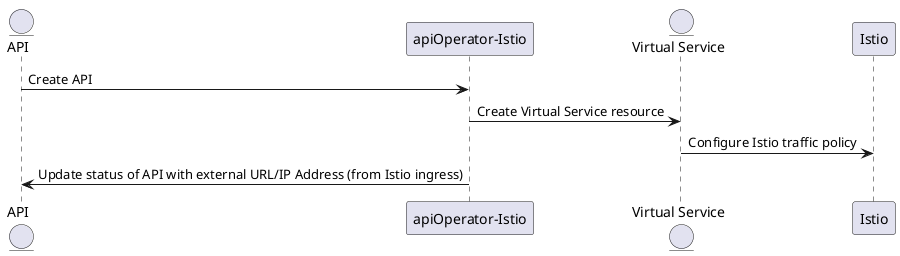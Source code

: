     @startuml

entity API
participant "apiOperator-Istio"
entity "Virtual Service"
participant Istio

API-> "apiOperator-Istio": Create API
"apiOperator-Istio" -> "Virtual Service": Create Virtual Service resource
"Virtual Service"-> Istio: Configure Istio traffic policy
"apiOperator-Istio" -> API: Update status of API with external URL/IP Address (from Istio ingress)
@enduml